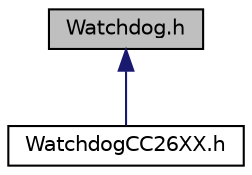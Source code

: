 digraph "Watchdog.h"
{
  edge [fontname="Helvetica",fontsize="10",labelfontname="Helvetica",labelfontsize="10"];
  node [fontname="Helvetica",fontsize="10",shape=record];
  Node1 [label="Watchdog.h",height=0.2,width=0.4,color="black", fillcolor="grey75", style="filled", fontcolor="black"];
  Node1 -> Node2 [dir="back",color="midnightblue",fontsize="10",style="solid",fontname="Helvetica"];
  Node2 [label="WatchdogCC26XX.h",height=0.2,width=0.4,color="black", fillcolor="white", style="filled",URL="$_watchdog_c_c26_x_x_8h.html",tooltip="Watchdog driver implementation for CC13XX/CC26XX. "];
}

